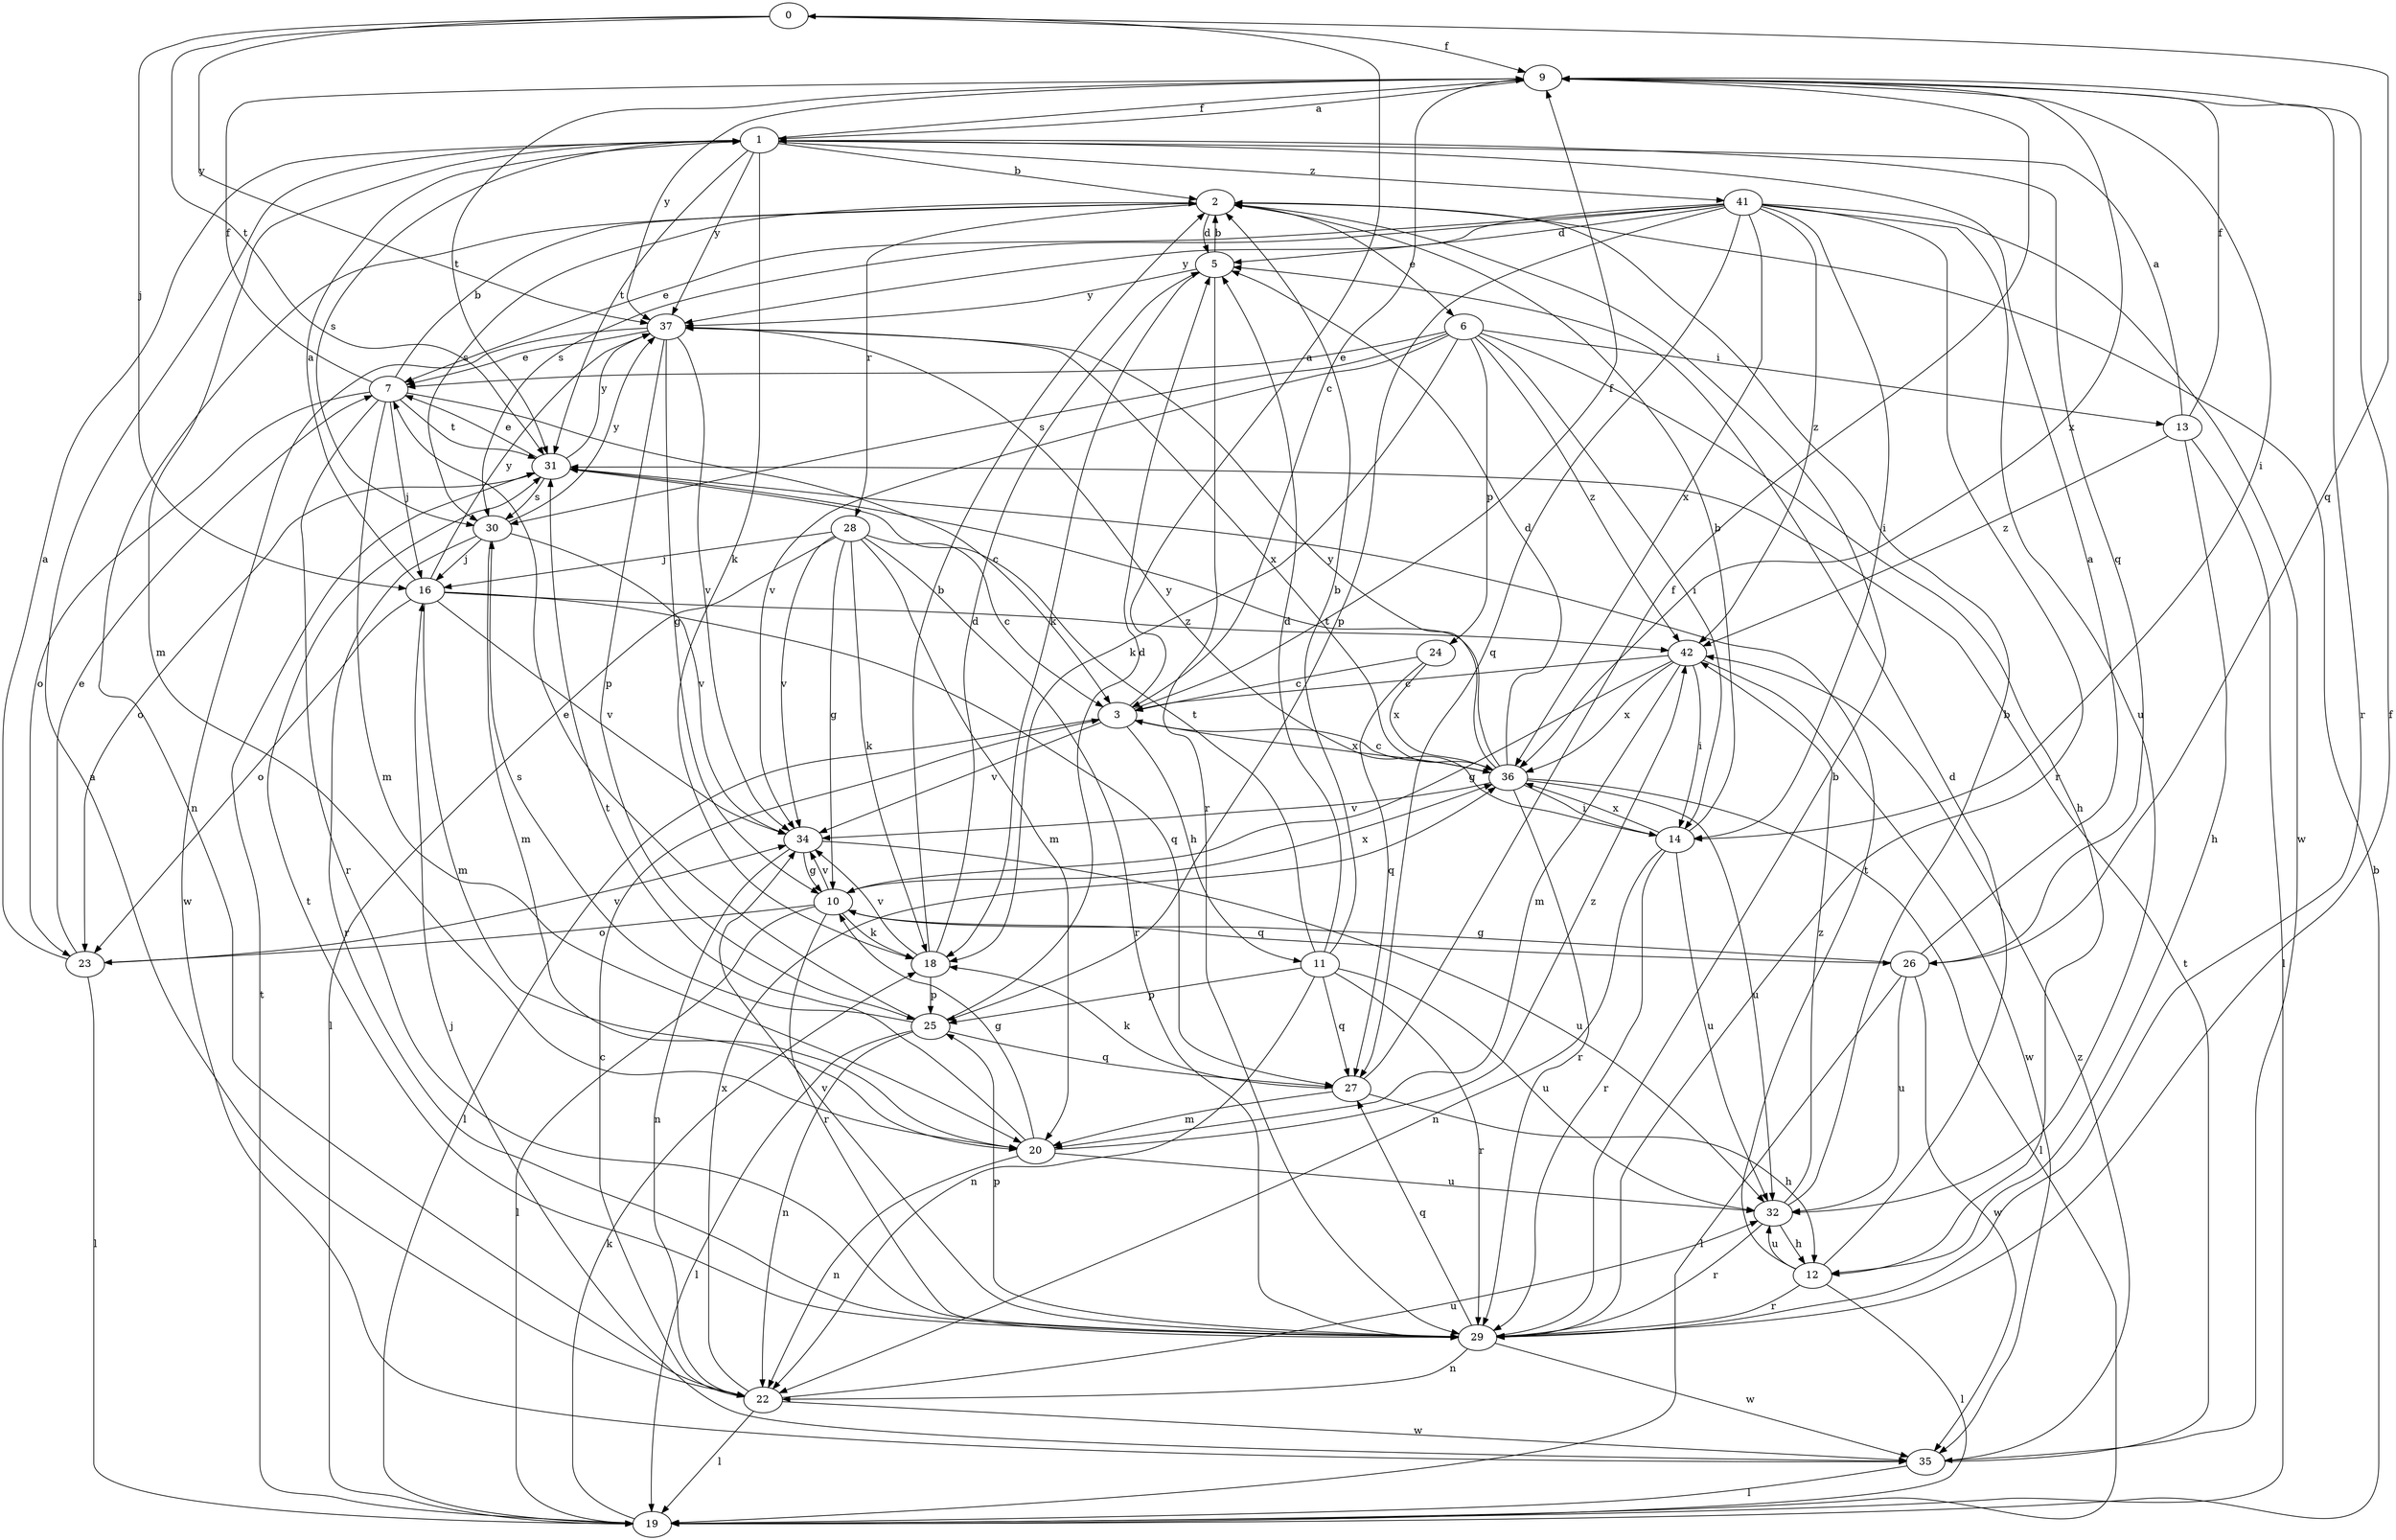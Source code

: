 strict digraph  {
0;
1;
2;
3;
5;
6;
7;
9;
10;
11;
12;
13;
14;
16;
18;
19;
20;
22;
23;
24;
25;
26;
27;
28;
29;
30;
31;
32;
34;
35;
36;
37;
41;
42;
0 -> 9  [label=f];
0 -> 16  [label=j];
0 -> 26  [label=q];
0 -> 31  [label=t];
0 -> 37  [label=y];
1 -> 2  [label=b];
1 -> 9  [label=f];
1 -> 18  [label=k];
1 -> 20  [label=m];
1 -> 26  [label=q];
1 -> 30  [label=s];
1 -> 31  [label=t];
1 -> 37  [label=y];
1 -> 41  [label=z];
2 -> 5  [label=d];
2 -> 6  [label=e];
2 -> 22  [label=n];
2 -> 28  [label=r];
2 -> 30  [label=s];
3 -> 0  [label=a];
3 -> 9  [label=f];
3 -> 11  [label=h];
3 -> 19  [label=l];
3 -> 34  [label=v];
3 -> 36  [label=x];
5 -> 2  [label=b];
5 -> 18  [label=k];
5 -> 29  [label=r];
5 -> 37  [label=y];
6 -> 7  [label=e];
6 -> 12  [label=h];
6 -> 13  [label=i];
6 -> 14  [label=i];
6 -> 18  [label=k];
6 -> 24  [label=p];
6 -> 30  [label=s];
6 -> 34  [label=v];
6 -> 42  [label=z];
7 -> 2  [label=b];
7 -> 3  [label=c];
7 -> 9  [label=f];
7 -> 16  [label=j];
7 -> 20  [label=m];
7 -> 23  [label=o];
7 -> 29  [label=r];
7 -> 31  [label=t];
9 -> 1  [label=a];
9 -> 3  [label=c];
9 -> 14  [label=i];
9 -> 29  [label=r];
9 -> 31  [label=t];
9 -> 36  [label=x];
9 -> 37  [label=y];
10 -> 18  [label=k];
10 -> 19  [label=l];
10 -> 23  [label=o];
10 -> 26  [label=q];
10 -> 29  [label=r];
10 -> 34  [label=v];
10 -> 36  [label=x];
11 -> 2  [label=b];
11 -> 5  [label=d];
11 -> 22  [label=n];
11 -> 25  [label=p];
11 -> 27  [label=q];
11 -> 29  [label=r];
11 -> 31  [label=t];
11 -> 32  [label=u];
12 -> 5  [label=d];
12 -> 19  [label=l];
12 -> 29  [label=r];
12 -> 31  [label=t];
12 -> 32  [label=u];
13 -> 1  [label=a];
13 -> 9  [label=f];
13 -> 12  [label=h];
13 -> 19  [label=l];
13 -> 42  [label=z];
14 -> 2  [label=b];
14 -> 22  [label=n];
14 -> 29  [label=r];
14 -> 32  [label=u];
14 -> 36  [label=x];
14 -> 37  [label=y];
16 -> 1  [label=a];
16 -> 20  [label=m];
16 -> 23  [label=o];
16 -> 27  [label=q];
16 -> 34  [label=v];
16 -> 37  [label=y];
16 -> 42  [label=z];
18 -> 2  [label=b];
18 -> 5  [label=d];
18 -> 25  [label=p];
18 -> 34  [label=v];
19 -> 2  [label=b];
19 -> 18  [label=k];
19 -> 31  [label=t];
20 -> 10  [label=g];
20 -> 22  [label=n];
20 -> 31  [label=t];
20 -> 32  [label=u];
20 -> 42  [label=z];
22 -> 1  [label=a];
22 -> 3  [label=c];
22 -> 19  [label=l];
22 -> 32  [label=u];
22 -> 35  [label=w];
22 -> 36  [label=x];
23 -> 1  [label=a];
23 -> 7  [label=e];
23 -> 19  [label=l];
23 -> 34  [label=v];
24 -> 3  [label=c];
24 -> 27  [label=q];
24 -> 36  [label=x];
25 -> 5  [label=d];
25 -> 7  [label=e];
25 -> 19  [label=l];
25 -> 22  [label=n];
25 -> 27  [label=q];
25 -> 30  [label=s];
26 -> 1  [label=a];
26 -> 10  [label=g];
26 -> 19  [label=l];
26 -> 32  [label=u];
26 -> 35  [label=w];
27 -> 9  [label=f];
27 -> 12  [label=h];
27 -> 18  [label=k];
27 -> 20  [label=m];
28 -> 3  [label=c];
28 -> 10  [label=g];
28 -> 16  [label=j];
28 -> 18  [label=k];
28 -> 19  [label=l];
28 -> 20  [label=m];
28 -> 29  [label=r];
28 -> 34  [label=v];
29 -> 2  [label=b];
29 -> 9  [label=f];
29 -> 22  [label=n];
29 -> 25  [label=p];
29 -> 27  [label=q];
29 -> 31  [label=t];
29 -> 34  [label=v];
29 -> 35  [label=w];
30 -> 16  [label=j];
30 -> 20  [label=m];
30 -> 29  [label=r];
30 -> 34  [label=v];
30 -> 37  [label=y];
31 -> 7  [label=e];
31 -> 23  [label=o];
31 -> 30  [label=s];
31 -> 37  [label=y];
32 -> 2  [label=b];
32 -> 12  [label=h];
32 -> 29  [label=r];
32 -> 42  [label=z];
34 -> 10  [label=g];
34 -> 22  [label=n];
34 -> 32  [label=u];
35 -> 16  [label=j];
35 -> 19  [label=l];
35 -> 31  [label=t];
35 -> 42  [label=z];
36 -> 3  [label=c];
36 -> 5  [label=d];
36 -> 14  [label=i];
36 -> 19  [label=l];
36 -> 29  [label=r];
36 -> 31  [label=t];
36 -> 32  [label=u];
36 -> 34  [label=v];
36 -> 37  [label=y];
37 -> 7  [label=e];
37 -> 10  [label=g];
37 -> 25  [label=p];
37 -> 34  [label=v];
37 -> 35  [label=w];
37 -> 36  [label=x];
41 -> 5  [label=d];
41 -> 7  [label=e];
41 -> 14  [label=i];
41 -> 25  [label=p];
41 -> 27  [label=q];
41 -> 29  [label=r];
41 -> 30  [label=s];
41 -> 32  [label=u];
41 -> 35  [label=w];
41 -> 36  [label=x];
41 -> 37  [label=y];
41 -> 42  [label=z];
42 -> 3  [label=c];
42 -> 10  [label=g];
42 -> 14  [label=i];
42 -> 20  [label=m];
42 -> 35  [label=w];
42 -> 36  [label=x];
}
